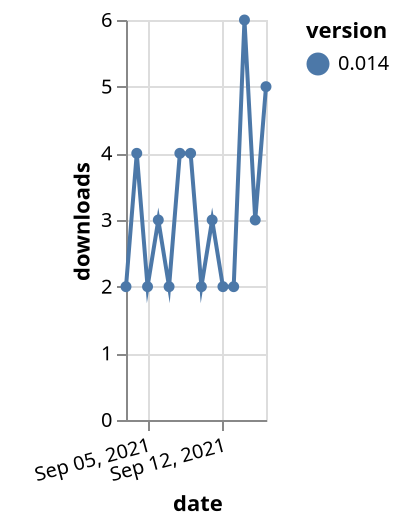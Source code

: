 {"$schema": "https://vega.github.io/schema/vega-lite/v5.json", "description": "A simple bar chart with embedded data.", "data": {"values": [{"date": "2021-09-03", "total": 3214, "delta": 2, "version": "0.014"}, {"date": "2021-09-04", "total": 3218, "delta": 4, "version": "0.014"}, {"date": "2021-09-05", "total": 3220, "delta": 2, "version": "0.014"}, {"date": "2021-09-06", "total": 3223, "delta": 3, "version": "0.014"}, {"date": "2021-09-07", "total": 3225, "delta": 2, "version": "0.014"}, {"date": "2021-09-08", "total": 3229, "delta": 4, "version": "0.014"}, {"date": "2021-09-09", "total": 3233, "delta": 4, "version": "0.014"}, {"date": "2021-09-10", "total": 3235, "delta": 2, "version": "0.014"}, {"date": "2021-09-11", "total": 3238, "delta": 3, "version": "0.014"}, {"date": "2021-09-12", "total": 3240, "delta": 2, "version": "0.014"}, {"date": "2021-09-13", "total": 3242, "delta": 2, "version": "0.014"}, {"date": "2021-09-14", "total": 3248, "delta": 6, "version": "0.014"}, {"date": "2021-09-15", "total": 3251, "delta": 3, "version": "0.014"}, {"date": "2021-09-16", "total": 3256, "delta": 5, "version": "0.014"}]}, "width": "container", "mark": {"type": "line", "point": {"filled": true}}, "encoding": {"x": {"field": "date", "type": "temporal", "timeUnit": "yearmonthdate", "title": "date", "axis": {"labelAngle": -15}}, "y": {"field": "delta", "type": "quantitative", "title": "downloads"}, "color": {"field": "version", "type": "nominal"}, "tooltip": {"field": "delta"}}}